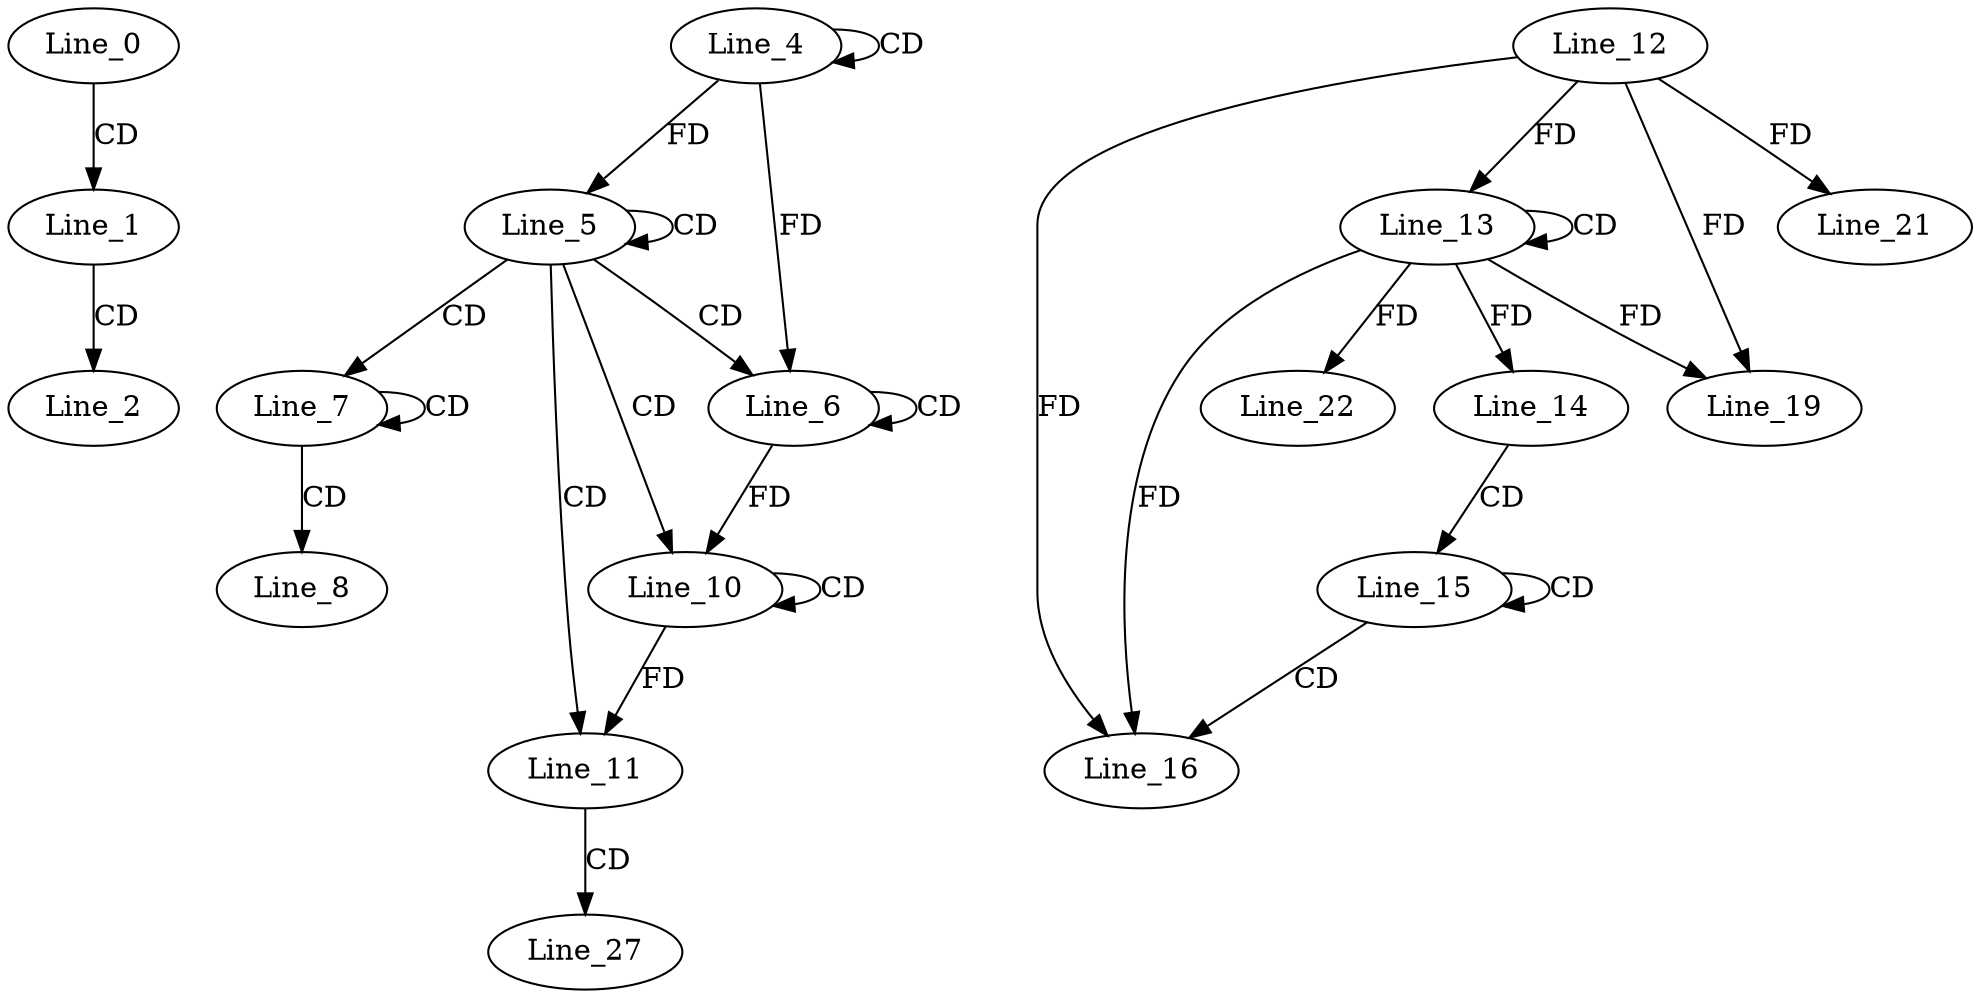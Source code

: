 digraph G {
  Line_0;
  Line_1;
  Line_2;
  Line_4;
  Line_4;
  Line_5;
  Line_5;
  Line_6;
  Line_6;
  Line_7;
  Line_7;
  Line_8;
  Line_10;
  Line_10;
  Line_10;
  Line_10;
  Line_11;
  Line_13;
  Line_13;
  Line_12;
  Line_13;
  Line_14;
  Line_15;
  Line_15;
  Line_16;
  Line_16;
  Line_16;
  Line_19;
  Line_21;
  Line_22;
  Line_27;
  Line_0 -> Line_1 [ label="CD" ];
  Line_1 -> Line_2 [ label="CD" ];
  Line_4 -> Line_4 [ label="CD" ];
  Line_5 -> Line_5 [ label="CD" ];
  Line_4 -> Line_5 [ label="FD" ];
  Line_5 -> Line_6 [ label="CD" ];
  Line_6 -> Line_6 [ label="CD" ];
  Line_4 -> Line_6 [ label="FD" ];
  Line_5 -> Line_7 [ label="CD" ];
  Line_7 -> Line_7 [ label="CD" ];
  Line_7 -> Line_8 [ label="CD" ];
  Line_5 -> Line_10 [ label="CD" ];
  Line_10 -> Line_10 [ label="CD" ];
  Line_6 -> Line_10 [ label="FD" ];
  Line_5 -> Line_11 [ label="CD" ];
  Line_10 -> Line_11 [ label="FD" ];
  Line_13 -> Line_13 [ label="CD" ];
  Line_12 -> Line_13 [ label="FD" ];
  Line_13 -> Line_14 [ label="FD" ];
  Line_14 -> Line_15 [ label="CD" ];
  Line_15 -> Line_15 [ label="CD" ];
  Line_15 -> Line_16 [ label="CD" ];
  Line_12 -> Line_16 [ label="FD" ];
  Line_13 -> Line_16 [ label="FD" ];
  Line_12 -> Line_19 [ label="FD" ];
  Line_13 -> Line_19 [ label="FD" ];
  Line_12 -> Line_21 [ label="FD" ];
  Line_13 -> Line_22 [ label="FD" ];
  Line_11 -> Line_27 [ label="CD" ];
}
